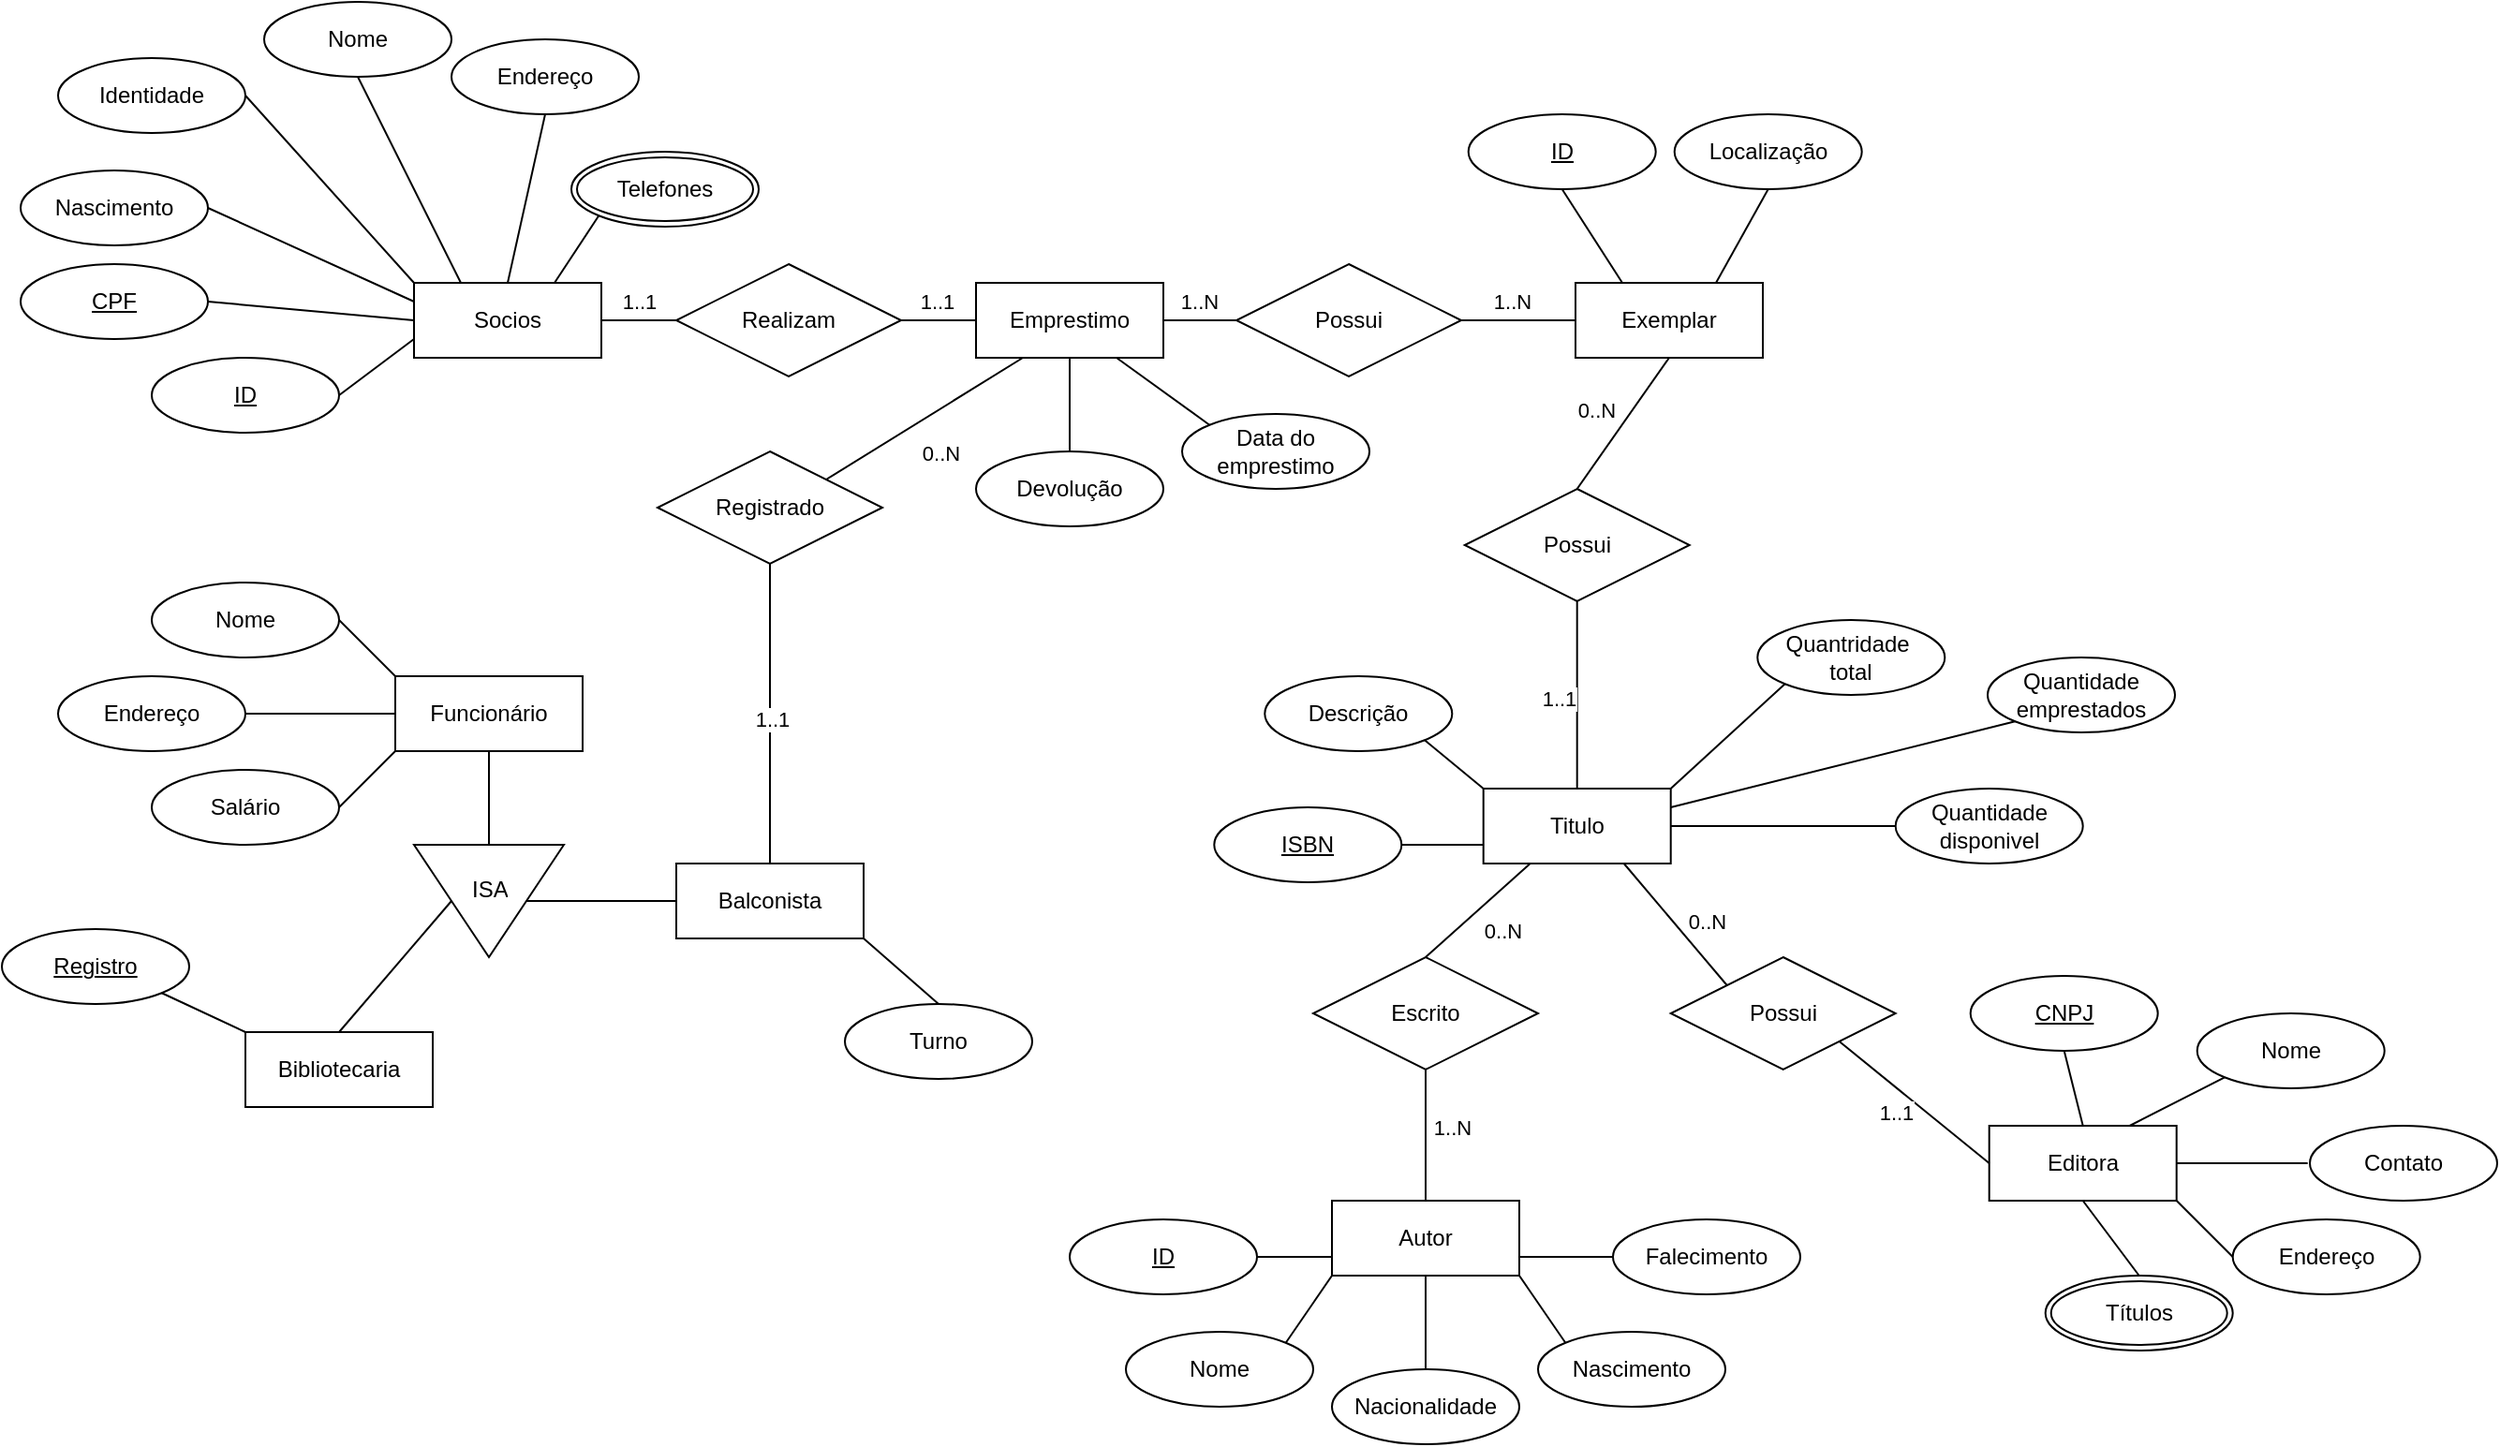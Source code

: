 <mxfile version="28.1.1">
  <diagram name="Page-1" id="fheeHbSsoB6rVIH3uIFR">
    <mxGraphModel dx="1530" dy="725" grid="1" gridSize="10" guides="1" tooltips="1" connect="1" arrows="1" fold="1" page="1" pageScale="1" pageWidth="827" pageHeight="1169" math="0" shadow="0">
      <root>
        <mxCell id="0" />
        <mxCell id="1" parent="0" />
        <mxCell id="qHUCnsP_PapXw8HSUuVQ-1" value="Socios" style="whiteSpace=wrap;html=1;align=center;" parent="1" vertex="1">
          <mxGeometry x="450" y="260" width="100" height="40" as="geometry" />
        </mxCell>
        <mxCell id="qHUCnsP_PapXw8HSUuVQ-2" value="Identidade" style="ellipse;whiteSpace=wrap;html=1;align=center;" parent="1" vertex="1">
          <mxGeometry x="260" y="140" width="100" height="40" as="geometry" />
        </mxCell>
        <mxCell id="qHUCnsP_PapXw8HSUuVQ-3" value="Nome" style="ellipse;whiteSpace=wrap;html=1;align=center;" parent="1" vertex="1">
          <mxGeometry x="370" y="110" width="100" height="40" as="geometry" />
        </mxCell>
        <mxCell id="qHUCnsP_PapXw8HSUuVQ-4" value="Endereço" style="ellipse;whiteSpace=wrap;html=1;align=center;" parent="1" vertex="1">
          <mxGeometry x="470" y="130" width="100" height="40" as="geometry" />
        </mxCell>
        <mxCell id="qHUCnsP_PapXw8HSUuVQ-6" value="Nascimento" style="ellipse;whiteSpace=wrap;html=1;align=center;" parent="1" vertex="1">
          <mxGeometry x="240" y="200" width="100" height="40" as="geometry" />
        </mxCell>
        <mxCell id="qHUCnsP_PapXw8HSUuVQ-7" value="&lt;u&gt;CPF&lt;/u&gt;" style="ellipse;whiteSpace=wrap;html=1;align=center;" parent="1" vertex="1">
          <mxGeometry x="240" y="250" width="100" height="40" as="geometry" />
        </mxCell>
        <mxCell id="qHUCnsP_PapXw8HSUuVQ-8" value="&lt;u&gt;ID&lt;/u&gt;" style="ellipse;whiteSpace=wrap;html=1;align=center;" parent="1" vertex="1">
          <mxGeometry x="310" y="300" width="100" height="40" as="geometry" />
        </mxCell>
        <mxCell id="qHUCnsP_PapXw8HSUuVQ-9" value="Telefones" style="ellipse;shape=doubleEllipse;margin=3;whiteSpace=wrap;html=1;align=center;" parent="1" vertex="1">
          <mxGeometry x="534" y="190" width="100" height="40" as="geometry" />
        </mxCell>
        <mxCell id="qHUCnsP_PapXw8HSUuVQ-10" value="" style="endArrow=none;html=1;rounded=0;exitX=1;exitY=0.5;exitDx=0;exitDy=0;entryX=0;entryY=0.75;entryDx=0;entryDy=0;" parent="1" source="qHUCnsP_PapXw8HSUuVQ-8" target="qHUCnsP_PapXw8HSUuVQ-1" edge="1">
          <mxGeometry relative="1" as="geometry">
            <mxPoint x="360" y="410" as="sourcePoint" />
            <mxPoint x="520" y="410" as="targetPoint" />
          </mxGeometry>
        </mxCell>
        <mxCell id="qHUCnsP_PapXw8HSUuVQ-11" value="" style="endArrow=none;html=1;rounded=0;exitX=1;exitY=0.5;exitDx=0;exitDy=0;entryX=0;entryY=0.5;entryDx=0;entryDy=0;" parent="1" source="qHUCnsP_PapXw8HSUuVQ-7" target="qHUCnsP_PapXw8HSUuVQ-1" edge="1">
          <mxGeometry relative="1" as="geometry">
            <mxPoint x="500" y="360" as="sourcePoint" />
            <mxPoint x="660" y="360" as="targetPoint" />
          </mxGeometry>
        </mxCell>
        <mxCell id="qHUCnsP_PapXw8HSUuVQ-12" value="" style="endArrow=none;html=1;rounded=0;exitX=1;exitY=0.5;exitDx=0;exitDy=0;entryX=0;entryY=0.25;entryDx=0;entryDy=0;" parent="1" source="qHUCnsP_PapXw8HSUuVQ-6" target="qHUCnsP_PapXw8HSUuVQ-1" edge="1">
          <mxGeometry relative="1" as="geometry">
            <mxPoint x="410" y="410" as="sourcePoint" />
            <mxPoint x="570" y="410" as="targetPoint" />
          </mxGeometry>
        </mxCell>
        <mxCell id="qHUCnsP_PapXw8HSUuVQ-14" value="" style="endArrow=none;html=1;rounded=0;exitX=1;exitY=0.5;exitDx=0;exitDy=0;entryX=0;entryY=0;entryDx=0;entryDy=0;" parent="1" source="qHUCnsP_PapXw8HSUuVQ-2" target="qHUCnsP_PapXw8HSUuVQ-1" edge="1">
          <mxGeometry relative="1" as="geometry">
            <mxPoint x="550" y="420" as="sourcePoint" />
            <mxPoint x="710" y="420" as="targetPoint" />
          </mxGeometry>
        </mxCell>
        <mxCell id="qHUCnsP_PapXw8HSUuVQ-15" value="" style="endArrow=none;html=1;rounded=0;exitX=0.5;exitY=1;exitDx=0;exitDy=0;entryX=0.25;entryY=0;entryDx=0;entryDy=0;" parent="1" source="qHUCnsP_PapXw8HSUuVQ-3" target="qHUCnsP_PapXw8HSUuVQ-1" edge="1">
          <mxGeometry relative="1" as="geometry">
            <mxPoint x="440" y="410" as="sourcePoint" />
            <mxPoint x="600" y="410" as="targetPoint" />
          </mxGeometry>
        </mxCell>
        <mxCell id="qHUCnsP_PapXw8HSUuVQ-16" value="" style="endArrow=none;html=1;rounded=0;exitX=0.5;exitY=1;exitDx=0;exitDy=0;entryX=0.5;entryY=0;entryDx=0;entryDy=0;" parent="1" source="qHUCnsP_PapXw8HSUuVQ-4" target="qHUCnsP_PapXw8HSUuVQ-1" edge="1">
          <mxGeometry relative="1" as="geometry">
            <mxPoint x="480" y="400" as="sourcePoint" />
            <mxPoint x="640" y="400" as="targetPoint" />
          </mxGeometry>
        </mxCell>
        <mxCell id="qHUCnsP_PapXw8HSUuVQ-17" value="" style="endArrow=none;html=1;rounded=0;exitX=0.75;exitY=0;exitDx=0;exitDy=0;entryX=0;entryY=1;entryDx=0;entryDy=0;" parent="1" source="qHUCnsP_PapXw8HSUuVQ-1" target="qHUCnsP_PapXw8HSUuVQ-9" edge="1">
          <mxGeometry relative="1" as="geometry">
            <mxPoint x="500" y="390" as="sourcePoint" />
            <mxPoint x="660" y="390" as="targetPoint" />
          </mxGeometry>
        </mxCell>
        <mxCell id="qHUCnsP_PapXw8HSUuVQ-18" value="Titulo" style="whiteSpace=wrap;html=1;align=center;" parent="1" vertex="1">
          <mxGeometry x="1020.85" y="530" width="100" height="40" as="geometry" />
        </mxCell>
        <mxCell id="qHUCnsP_PapXw8HSUuVQ-19" value="Descrição" style="ellipse;whiteSpace=wrap;html=1;align=center;" parent="1" vertex="1">
          <mxGeometry x="904.15" y="470" width="100" height="40" as="geometry" />
        </mxCell>
        <mxCell id="qHUCnsP_PapXw8HSUuVQ-20" value="Quantridade&amp;nbsp;&lt;div&gt;total&lt;/div&gt;" style="ellipse;whiteSpace=wrap;html=1;align=center;" parent="1" vertex="1">
          <mxGeometry x="1167.15" y="440" width="100" height="40" as="geometry" />
        </mxCell>
        <mxCell id="qHUCnsP_PapXw8HSUuVQ-21" value="Quantidade&lt;div&gt;emprestados&lt;/div&gt;" style="ellipse;whiteSpace=wrap;html=1;align=center;" parent="1" vertex="1">
          <mxGeometry x="1290" y="460" width="100" height="40" as="geometry" />
        </mxCell>
        <mxCell id="qHUCnsP_PapXw8HSUuVQ-22" value="Quantidade&lt;div&gt;disponivel&lt;/div&gt;" style="ellipse;whiteSpace=wrap;html=1;align=center;" parent="1" vertex="1">
          <mxGeometry x="1240.85" y="530" width="100" height="40" as="geometry" />
        </mxCell>
        <mxCell id="qHUCnsP_PapXw8HSUuVQ-25" value="&lt;u&gt;ISBN&lt;/u&gt;" style="ellipse;whiteSpace=wrap;html=1;align=center;" parent="1" vertex="1">
          <mxGeometry x="877.15" y="540" width="100" height="40" as="geometry" />
        </mxCell>
        <mxCell id="qHUCnsP_PapXw8HSUuVQ-26" value="" style="endArrow=none;html=1;rounded=0;entryX=1;entryY=0.5;entryDx=0;entryDy=0;exitX=0;exitY=0.75;exitDx=0;exitDy=0;" parent="1" source="qHUCnsP_PapXw8HSUuVQ-18" target="qHUCnsP_PapXw8HSUuVQ-25" edge="1">
          <mxGeometry relative="1" as="geometry">
            <mxPoint x="1071" y="570" as="sourcePoint" />
            <mxPoint x="1270.85" y="680" as="targetPoint" />
          </mxGeometry>
        </mxCell>
        <mxCell id="qHUCnsP_PapXw8HSUuVQ-27" value="" style="endArrow=none;html=1;rounded=0;exitX=0.25;exitY=1;exitDx=0;exitDy=0;entryX=0.5;entryY=0;entryDx=0;entryDy=0;" parent="1" source="qHUCnsP_PapXw8HSUuVQ-18" target="qHUCnsP_PapXw8HSUuVQ-57" edge="1">
          <mxGeometry relative="1" as="geometry">
            <mxPoint x="1220.85" y="740" as="sourcePoint" />
            <mxPoint x="1200.85" y="620" as="targetPoint" />
          </mxGeometry>
        </mxCell>
        <mxCell id="qHUCnsP_PapXw8HSUuVQ-129" value="0..N" style="edgeLabel;html=1;align=center;verticalAlign=middle;resizable=0;points=[];" parent="qHUCnsP_PapXw8HSUuVQ-27" vertex="1" connectable="0">
          <mxGeometry x="-0.074" y="-1" relative="1" as="geometry">
            <mxPoint x="11" y="13" as="offset" />
          </mxGeometry>
        </mxCell>
        <mxCell id="qHUCnsP_PapXw8HSUuVQ-29" value="" style="endArrow=none;html=1;rounded=0;exitX=1;exitY=0.5;exitDx=0;exitDy=0;entryX=0;entryY=0.5;entryDx=0;entryDy=0;" parent="1" source="qHUCnsP_PapXw8HSUuVQ-18" target="qHUCnsP_PapXw8HSUuVQ-22" edge="1">
          <mxGeometry relative="1" as="geometry">
            <mxPoint x="1060.85" y="750" as="sourcePoint" />
            <mxPoint x="1220.85" y="750" as="targetPoint" />
          </mxGeometry>
        </mxCell>
        <mxCell id="qHUCnsP_PapXw8HSUuVQ-30" value="" style="endArrow=none;html=1;rounded=0;exitX=1;exitY=0.25;exitDx=0;exitDy=0;entryX=0;entryY=1;entryDx=0;entryDy=0;" parent="1" source="qHUCnsP_PapXw8HSUuVQ-18" target="qHUCnsP_PapXw8HSUuVQ-21" edge="1">
          <mxGeometry relative="1" as="geometry">
            <mxPoint x="1370.85" y="750" as="sourcePoint" />
            <mxPoint x="1530.85" y="750" as="targetPoint" />
          </mxGeometry>
        </mxCell>
        <mxCell id="qHUCnsP_PapXw8HSUuVQ-31" value="" style="endArrow=none;html=1;rounded=0;exitX=1;exitY=0;exitDx=0;exitDy=0;entryX=0;entryY=1;entryDx=0;entryDy=0;" parent="1" source="qHUCnsP_PapXw8HSUuVQ-18" target="qHUCnsP_PapXw8HSUuVQ-20" edge="1">
          <mxGeometry relative="1" as="geometry">
            <mxPoint x="1080.85" y="770" as="sourcePoint" />
            <mxPoint x="1240.85" y="770" as="targetPoint" />
          </mxGeometry>
        </mxCell>
        <mxCell id="qHUCnsP_PapXw8HSUuVQ-32" value="" style="endArrow=none;html=1;rounded=0;exitX=0;exitY=0;exitDx=0;exitDy=0;entryX=1;entryY=1;entryDx=0;entryDy=0;" parent="1" source="qHUCnsP_PapXw8HSUuVQ-18" target="qHUCnsP_PapXw8HSUuVQ-19" edge="1">
          <mxGeometry relative="1" as="geometry">
            <mxPoint x="970.85" y="670" as="sourcePoint" />
            <mxPoint x="1130.85" y="670" as="targetPoint" />
            <Array as="points" />
          </mxGeometry>
        </mxCell>
        <mxCell id="qHUCnsP_PapXw8HSUuVQ-33" value="Exemplar" style="whiteSpace=wrap;html=1;align=center;" parent="1" vertex="1">
          <mxGeometry x="1070.0" y="260" width="100" height="40" as="geometry" />
        </mxCell>
        <mxCell id="qHUCnsP_PapXw8HSUuVQ-34" value="Possui" style="shape=rhombus;perimeter=rhombusPerimeter;whiteSpace=wrap;html=1;align=center;" parent="1" vertex="1">
          <mxGeometry x="1010.85" y="370" width="120" height="60" as="geometry" />
        </mxCell>
        <mxCell id="qHUCnsP_PapXw8HSUuVQ-37" value="Localização" style="ellipse;whiteSpace=wrap;html=1;align=center;" parent="1" vertex="1">
          <mxGeometry x="1122.85" y="170" width="100" height="40" as="geometry" />
        </mxCell>
        <mxCell id="qHUCnsP_PapXw8HSUuVQ-38" value="&lt;u&gt;ID&lt;/u&gt;" style="ellipse;whiteSpace=wrap;html=1;align=center;" parent="1" vertex="1">
          <mxGeometry x="1012.85" y="170" width="100" height="40" as="geometry" />
        </mxCell>
        <mxCell id="qHUCnsP_PapXw8HSUuVQ-39" value="" style="endArrow=none;html=1;rounded=0;exitX=0.5;exitY=1;exitDx=0;exitDy=0;entryX=0.25;entryY=0;entryDx=0;entryDy=0;" parent="1" source="qHUCnsP_PapXw8HSUuVQ-38" target="qHUCnsP_PapXw8HSUuVQ-33" edge="1">
          <mxGeometry relative="1" as="geometry">
            <mxPoint x="1075.7" y="340" as="sourcePoint" />
            <mxPoint x="1255.7" y="440" as="targetPoint" />
          </mxGeometry>
        </mxCell>
        <mxCell id="qHUCnsP_PapXw8HSUuVQ-40" value="" style="endArrow=none;html=1;rounded=0;exitX=0.75;exitY=0;exitDx=0;exitDy=0;entryX=0.5;entryY=1;entryDx=0;entryDy=0;" parent="1" source="qHUCnsP_PapXw8HSUuVQ-33" target="qHUCnsP_PapXw8HSUuVQ-37" edge="1">
          <mxGeometry relative="1" as="geometry">
            <mxPoint x="1155.7" y="420" as="sourcePoint" />
            <mxPoint x="1315.7" y="420" as="targetPoint" />
          </mxGeometry>
        </mxCell>
        <mxCell id="qHUCnsP_PapXw8HSUuVQ-41" value="Possui" style="shape=rhombus;perimeter=rhombusPerimeter;whiteSpace=wrap;html=1;align=center;" parent="1" vertex="1">
          <mxGeometry x="1120.85" y="620" width="120" height="60" as="geometry" />
        </mxCell>
        <mxCell id="qHUCnsP_PapXw8HSUuVQ-44" value="" style="endArrow=none;html=1;rounded=0;exitX=0.75;exitY=1;exitDx=0;exitDy=0;entryX=0;entryY=0;entryDx=0;entryDy=0;" parent="1" source="qHUCnsP_PapXw8HSUuVQ-18" target="qHUCnsP_PapXw8HSUuVQ-41" edge="1">
          <mxGeometry relative="1" as="geometry">
            <mxPoint x="1180.85" y="570" as="sourcePoint" />
            <mxPoint x="1340.85" y="570" as="targetPoint" />
          </mxGeometry>
        </mxCell>
        <mxCell id="qHUCnsP_PapXw8HSUuVQ-132" value="0..N" style="edgeLabel;html=1;align=center;verticalAlign=middle;resizable=0;points=[];" parent="qHUCnsP_PapXw8HSUuVQ-44" vertex="1" connectable="0">
          <mxGeometry x="-0.044" y="1" relative="1" as="geometry">
            <mxPoint x="17" as="offset" />
          </mxGeometry>
        </mxCell>
        <mxCell id="qHUCnsP_PapXw8HSUuVQ-45" value="Editora" style="whiteSpace=wrap;html=1;align=center;" parent="1" vertex="1">
          <mxGeometry x="1290.85" y="710" width="100" height="40" as="geometry" />
        </mxCell>
        <mxCell id="qHUCnsP_PapXw8HSUuVQ-46" value="" style="endArrow=none;html=1;rounded=0;exitX=1;exitY=1;exitDx=0;exitDy=0;entryX=0;entryY=0.5;entryDx=0;entryDy=0;" parent="1" source="qHUCnsP_PapXw8HSUuVQ-41" target="qHUCnsP_PapXw8HSUuVQ-45" edge="1">
          <mxGeometry relative="1" as="geometry">
            <mxPoint x="1440.85" y="630" as="sourcePoint" />
            <mxPoint x="1600.85" y="630" as="targetPoint" />
          </mxGeometry>
        </mxCell>
        <mxCell id="qHUCnsP_PapXw8HSUuVQ-131" value="1..1" style="edgeLabel;html=1;align=center;verticalAlign=middle;resizable=0;points=[];" parent="qHUCnsP_PapXw8HSUuVQ-46" vertex="1" connectable="0">
          <mxGeometry x="0.177" relative="1" as="geometry">
            <mxPoint x="-17" as="offset" />
          </mxGeometry>
        </mxCell>
        <mxCell id="qHUCnsP_PapXw8HSUuVQ-47" value="&lt;u style=&quot;&quot;&gt;CNPJ&lt;/u&gt;" style="ellipse;whiteSpace=wrap;html=1;align=center;" parent="1" vertex="1">
          <mxGeometry x="1280.85" y="630" width="100" height="40" as="geometry" />
        </mxCell>
        <mxCell id="qHUCnsP_PapXw8HSUuVQ-48" value="Nome" style="ellipse;whiteSpace=wrap;html=1;align=center;" parent="1" vertex="1">
          <mxGeometry x="1401.85" y="650" width="100" height="40" as="geometry" />
        </mxCell>
        <mxCell id="qHUCnsP_PapXw8HSUuVQ-49" value="Contato" style="ellipse;whiteSpace=wrap;html=1;align=center;" parent="1" vertex="1">
          <mxGeometry x="1462" y="710" width="100" height="40" as="geometry" />
        </mxCell>
        <mxCell id="qHUCnsP_PapXw8HSUuVQ-50" value="Endereço" style="ellipse;whiteSpace=wrap;html=1;align=center;" parent="1" vertex="1">
          <mxGeometry x="1420.85" y="760" width="100" height="40" as="geometry" />
        </mxCell>
        <mxCell id="qHUCnsP_PapXw8HSUuVQ-51" value="Títulos" style="ellipse;shape=doubleEllipse;margin=3;whiteSpace=wrap;html=1;align=center;" parent="1" vertex="1">
          <mxGeometry x="1320.85" y="790" width="100" height="40" as="geometry" />
        </mxCell>
        <mxCell id="qHUCnsP_PapXw8HSUuVQ-52" value="" style="endArrow=none;html=1;rounded=0;exitX=0.5;exitY=1;exitDx=0;exitDy=0;entryX=0.5;entryY=0;entryDx=0;entryDy=0;" parent="1" source="qHUCnsP_PapXw8HSUuVQ-47" target="qHUCnsP_PapXw8HSUuVQ-45" edge="1">
          <mxGeometry relative="1" as="geometry">
            <mxPoint x="1170.85" y="820" as="sourcePoint" />
            <mxPoint x="1330.85" y="820" as="targetPoint" />
          </mxGeometry>
        </mxCell>
        <mxCell id="qHUCnsP_PapXw8HSUuVQ-53" value="" style="endArrow=none;html=1;rounded=0;exitX=0.75;exitY=0;exitDx=0;exitDy=0;entryX=0;entryY=1;entryDx=0;entryDy=0;" parent="1" source="qHUCnsP_PapXw8HSUuVQ-45" target="qHUCnsP_PapXw8HSUuVQ-48" edge="1">
          <mxGeometry relative="1" as="geometry">
            <mxPoint x="1170.85" y="780" as="sourcePoint" />
            <mxPoint x="1330.85" y="780" as="targetPoint" />
          </mxGeometry>
        </mxCell>
        <mxCell id="qHUCnsP_PapXw8HSUuVQ-54" value="" style="endArrow=none;html=1;rounded=0;exitX=1;exitY=0.5;exitDx=0;exitDy=0;entryX=0;entryY=0.5;entryDx=0;entryDy=0;" parent="1" source="qHUCnsP_PapXw8HSUuVQ-45" edge="1">
          <mxGeometry relative="1" as="geometry">
            <mxPoint x="1190.85" y="780" as="sourcePoint" />
            <mxPoint x="1460.85" y="730" as="targetPoint" />
          </mxGeometry>
        </mxCell>
        <mxCell id="qHUCnsP_PapXw8HSUuVQ-55" value="" style="endArrow=none;html=1;rounded=0;exitX=1;exitY=1;exitDx=0;exitDy=0;entryX=0;entryY=0.5;entryDx=0;entryDy=0;" parent="1" source="qHUCnsP_PapXw8HSUuVQ-45" target="qHUCnsP_PapXw8HSUuVQ-50" edge="1">
          <mxGeometry relative="1" as="geometry">
            <mxPoint x="1140.85" y="810" as="sourcePoint" />
            <mxPoint x="1300.85" y="810" as="targetPoint" />
          </mxGeometry>
        </mxCell>
        <mxCell id="qHUCnsP_PapXw8HSUuVQ-56" value="" style="endArrow=none;html=1;rounded=0;entryX=0.5;entryY=0;entryDx=0;entryDy=0;exitX=0.5;exitY=1;exitDx=0;exitDy=0;" parent="1" source="qHUCnsP_PapXw8HSUuVQ-45" target="qHUCnsP_PapXw8HSUuVQ-51" edge="1">
          <mxGeometry relative="1" as="geometry">
            <mxPoint x="1380.85" y="760" as="sourcePoint" />
            <mxPoint x="1290.85" y="830" as="targetPoint" />
          </mxGeometry>
        </mxCell>
        <mxCell id="qHUCnsP_PapXw8HSUuVQ-57" value="Escrito" style="shape=rhombus;perimeter=rhombusPerimeter;whiteSpace=wrap;html=1;align=center;" parent="1" vertex="1">
          <mxGeometry x="930" y="620" width="120" height="60" as="geometry" />
        </mxCell>
        <mxCell id="qHUCnsP_PapXw8HSUuVQ-58" value="Autor" style="whiteSpace=wrap;html=1;align=center;" parent="1" vertex="1">
          <mxGeometry x="940.0" y="750" width="100" height="40" as="geometry" />
        </mxCell>
        <mxCell id="qHUCnsP_PapXw8HSUuVQ-59" value="" style="endArrow=none;html=1;rounded=0;exitX=0.5;exitY=1;exitDx=0;exitDy=0;entryX=0.5;entryY=0;entryDx=0;entryDy=0;" parent="1" source="qHUCnsP_PapXw8HSUuVQ-57" target="qHUCnsP_PapXw8HSUuVQ-58" edge="1">
          <mxGeometry relative="1" as="geometry">
            <mxPoint x="1190.85" y="740" as="sourcePoint" />
            <mxPoint x="1350.85" y="740" as="targetPoint" />
          </mxGeometry>
        </mxCell>
        <mxCell id="qHUCnsP_PapXw8HSUuVQ-130" value="1..N" style="edgeLabel;html=1;align=center;verticalAlign=middle;resizable=0;points=[];" parent="qHUCnsP_PapXw8HSUuVQ-59" vertex="1" connectable="0">
          <mxGeometry x="-0.07" relative="1" as="geometry">
            <mxPoint x="14" y="-2" as="offset" />
          </mxGeometry>
        </mxCell>
        <mxCell id="qHUCnsP_PapXw8HSUuVQ-61" value="&lt;u&gt;ID&lt;/u&gt;" style="ellipse;whiteSpace=wrap;html=1;align=center;" parent="1" vertex="1">
          <mxGeometry x="800.0" y="760" width="100" height="40" as="geometry" />
        </mxCell>
        <mxCell id="qHUCnsP_PapXw8HSUuVQ-62" value="Nome" style="ellipse;whiteSpace=wrap;html=1;align=center;" parent="1" vertex="1">
          <mxGeometry x="830.0" y="820" width="100" height="40" as="geometry" />
        </mxCell>
        <mxCell id="qHUCnsP_PapXw8HSUuVQ-63" value="Nacionalidade" style="ellipse;whiteSpace=wrap;html=1;align=center;" parent="1" vertex="1">
          <mxGeometry x="940.0" y="840" width="100" height="40" as="geometry" />
        </mxCell>
        <mxCell id="qHUCnsP_PapXw8HSUuVQ-64" value="Nascimento" style="ellipse;whiteSpace=wrap;html=1;align=center;" parent="1" vertex="1">
          <mxGeometry x="1050.0" y="820" width="100" height="40" as="geometry" />
        </mxCell>
        <mxCell id="qHUCnsP_PapXw8HSUuVQ-65" value="Falecimento" style="ellipse;whiteSpace=wrap;html=1;align=center;" parent="1" vertex="1">
          <mxGeometry x="1090" y="760" width="100" height="40" as="geometry" />
        </mxCell>
        <mxCell id="qHUCnsP_PapXw8HSUuVQ-66" value="" style="endArrow=none;html=1;rounded=0;exitX=1;exitY=0;exitDx=0;exitDy=0;entryX=0;entryY=1;entryDx=0;entryDy=0;" parent="1" source="qHUCnsP_PapXw8HSUuVQ-62" target="qHUCnsP_PapXw8HSUuVQ-58" edge="1">
          <mxGeometry relative="1" as="geometry">
            <mxPoint x="830.0" y="960" as="sourcePoint" />
            <mxPoint x="990.0" y="960" as="targetPoint" />
          </mxGeometry>
        </mxCell>
        <mxCell id="qHUCnsP_PapXw8HSUuVQ-67" value="" style="endArrow=none;html=1;rounded=0;exitX=1;exitY=0.5;exitDx=0;exitDy=0;entryX=0;entryY=0.75;entryDx=0;entryDy=0;" parent="1" source="qHUCnsP_PapXw8HSUuVQ-61" target="qHUCnsP_PapXw8HSUuVQ-58" edge="1">
          <mxGeometry relative="1" as="geometry">
            <mxPoint x="890.0" y="970" as="sourcePoint" />
            <mxPoint x="1050.0" y="970" as="targetPoint" />
          </mxGeometry>
        </mxCell>
        <mxCell id="qHUCnsP_PapXw8HSUuVQ-68" value="" style="endArrow=none;html=1;rounded=0;exitX=0.5;exitY=0;exitDx=0;exitDy=0;entryX=0.5;entryY=1;entryDx=0;entryDy=0;" parent="1" source="qHUCnsP_PapXw8HSUuVQ-63" target="qHUCnsP_PapXw8HSUuVQ-58" edge="1">
          <mxGeometry relative="1" as="geometry">
            <mxPoint x="860.0" y="950" as="sourcePoint" />
            <mxPoint x="1020.0" y="950" as="targetPoint" />
          </mxGeometry>
        </mxCell>
        <mxCell id="qHUCnsP_PapXw8HSUuVQ-69" value="" style="endArrow=none;html=1;rounded=0;exitX=0;exitY=0;exitDx=0;exitDy=0;entryX=1;entryY=1;entryDx=0;entryDy=0;" parent="1" source="qHUCnsP_PapXw8HSUuVQ-64" target="qHUCnsP_PapXw8HSUuVQ-58" edge="1">
          <mxGeometry relative="1" as="geometry">
            <mxPoint x="1080" y="920" as="sourcePoint" />
            <mxPoint x="1240" y="920" as="targetPoint" />
          </mxGeometry>
        </mxCell>
        <mxCell id="qHUCnsP_PapXw8HSUuVQ-70" value="" style="endArrow=none;html=1;rounded=0;exitX=0;exitY=0.5;exitDx=0;exitDy=0;entryX=1;entryY=0.75;entryDx=0;entryDy=0;" parent="1" source="qHUCnsP_PapXw8HSUuVQ-65" target="qHUCnsP_PapXw8HSUuVQ-58" edge="1">
          <mxGeometry relative="1" as="geometry">
            <mxPoint x="1140" y="920" as="sourcePoint" />
            <mxPoint x="1300" y="920" as="targetPoint" />
          </mxGeometry>
        </mxCell>
        <mxCell id="qHUCnsP_PapXw8HSUuVQ-76" value="Data do emprestimo" style="ellipse;whiteSpace=wrap;html=1;align=center;" parent="1" vertex="1">
          <mxGeometry x="860" y="330" width="100" height="40" as="geometry" />
        </mxCell>
        <mxCell id="qHUCnsP_PapXw8HSUuVQ-77" value="Devolução" style="ellipse;whiteSpace=wrap;html=1;align=center;" parent="1" vertex="1">
          <mxGeometry x="750" y="350" width="100" height="40" as="geometry" />
        </mxCell>
        <mxCell id="qHUCnsP_PapXw8HSUuVQ-80" value="" style="endArrow=none;html=1;rounded=0;exitX=0.5;exitY=0;exitDx=0;exitDy=0;entryX=0.5;entryY=1;entryDx=0;entryDy=0;" parent="1" source="qHUCnsP_PapXw8HSUuVQ-77" target="qHUCnsP_PapXw8HSUuVQ-106" edge="1">
          <mxGeometry relative="1" as="geometry">
            <mxPoint x="590" y="440" as="sourcePoint" />
            <mxPoint x="800" y="310" as="targetPoint" />
          </mxGeometry>
        </mxCell>
        <mxCell id="qHUCnsP_PapXw8HSUuVQ-81" value="" style="endArrow=none;html=1;rounded=0;exitX=1;exitY=0;exitDx=0;exitDy=0;entryX=0.25;entryY=1;entryDx=0;entryDy=0;" parent="1" source="qHUCnsP_PapXw8HSUuVQ-83" target="qHUCnsP_PapXw8HSUuVQ-106" edge="1">
          <mxGeometry relative="1" as="geometry">
            <mxPoint x="619.224" y="325.805" as="sourcePoint" />
            <mxPoint x="770" y="295" as="targetPoint" />
          </mxGeometry>
        </mxCell>
        <mxCell id="qHUCnsP_PapXw8HSUuVQ-133" value="0..N" style="edgeLabel;html=1;align=center;verticalAlign=middle;resizable=0;points=[];" parent="qHUCnsP_PapXw8HSUuVQ-81" vertex="1" connectable="0">
          <mxGeometry x="-0.237" y="2" relative="1" as="geometry">
            <mxPoint x="22" y="12" as="offset" />
          </mxGeometry>
        </mxCell>
        <mxCell id="qHUCnsP_PapXw8HSUuVQ-82" value="" style="endArrow=none;html=1;rounded=0;entryX=0;entryY=0;entryDx=0;entryDy=0;exitX=0.75;exitY=1;exitDx=0;exitDy=0;" parent="1" source="qHUCnsP_PapXw8HSUuVQ-106" target="qHUCnsP_PapXw8HSUuVQ-76" edge="1">
          <mxGeometry relative="1" as="geometry">
            <mxPoint x="830" y="310" as="sourcePoint" />
            <mxPoint x="820" y="450" as="targetPoint" />
          </mxGeometry>
        </mxCell>
        <mxCell id="qHUCnsP_PapXw8HSUuVQ-83" value="Registrado" style="shape=rhombus;perimeter=rhombusPerimeter;whiteSpace=wrap;html=1;align=center;" parent="1" vertex="1">
          <mxGeometry x="580" y="350" width="120" height="60" as="geometry" />
        </mxCell>
        <mxCell id="qHUCnsP_PapXw8HSUuVQ-84" value="Funcionário" style="whiteSpace=wrap;html=1;align=center;" parent="1" vertex="1">
          <mxGeometry x="440" y="470" width="100" height="40" as="geometry" />
        </mxCell>
        <mxCell id="qHUCnsP_PapXw8HSUuVQ-85" value="" style="endArrow=none;html=1;rounded=0;exitX=0.5;exitY=0;exitDx=0;exitDy=0;entryX=0.5;entryY=1;entryDx=0;entryDy=0;" parent="1" source="qHUCnsP_PapXw8HSUuVQ-96" target="qHUCnsP_PapXw8HSUuVQ-83" edge="1">
          <mxGeometry relative="1" as="geometry">
            <mxPoint x="470" y="530" as="sourcePoint" />
            <mxPoint x="630" y="530" as="targetPoint" />
          </mxGeometry>
        </mxCell>
        <mxCell id="qHUCnsP_PapXw8HSUuVQ-134" value="1..1" style="edgeLabel;html=1;align=center;verticalAlign=middle;resizable=0;points=[];" parent="qHUCnsP_PapXw8HSUuVQ-85" vertex="1" connectable="0">
          <mxGeometry x="-0.03" y="-1" relative="1" as="geometry">
            <mxPoint as="offset" />
          </mxGeometry>
        </mxCell>
        <mxCell id="qHUCnsP_PapXw8HSUuVQ-86" value="Nome" style="ellipse;whiteSpace=wrap;html=1;align=center;" parent="1" vertex="1">
          <mxGeometry x="310" y="420" width="100" height="40" as="geometry" />
        </mxCell>
        <mxCell id="qHUCnsP_PapXw8HSUuVQ-87" value="Endereço" style="ellipse;whiteSpace=wrap;html=1;align=center;" parent="1" vertex="1">
          <mxGeometry x="260" y="470" width="100" height="40" as="geometry" />
        </mxCell>
        <mxCell id="qHUCnsP_PapXw8HSUuVQ-88" value="Salário" style="ellipse;whiteSpace=wrap;html=1;align=center;" parent="1" vertex="1">
          <mxGeometry x="310" y="520" width="100" height="40" as="geometry" />
        </mxCell>
        <mxCell id="qHUCnsP_PapXw8HSUuVQ-89" value="" style="endArrow=none;html=1;rounded=0;exitX=1;exitY=0.5;exitDx=0;exitDy=0;entryX=0;entryY=1;entryDx=0;entryDy=0;" parent="1" source="qHUCnsP_PapXw8HSUuVQ-88" target="qHUCnsP_PapXw8HSUuVQ-84" edge="1">
          <mxGeometry relative="1" as="geometry">
            <mxPoint x="410" y="630" as="sourcePoint" />
            <mxPoint x="570" y="630" as="targetPoint" />
          </mxGeometry>
        </mxCell>
        <mxCell id="qHUCnsP_PapXw8HSUuVQ-90" value="" style="endArrow=none;html=1;rounded=0;exitX=1;exitY=0.5;exitDx=0;exitDy=0;entryX=0;entryY=0.5;entryDx=0;entryDy=0;" parent="1" source="qHUCnsP_PapXw8HSUuVQ-87" target="qHUCnsP_PapXw8HSUuVQ-84" edge="1">
          <mxGeometry relative="1" as="geometry">
            <mxPoint x="410" y="660" as="sourcePoint" />
            <mxPoint x="570" y="660" as="targetPoint" />
          </mxGeometry>
        </mxCell>
        <mxCell id="qHUCnsP_PapXw8HSUuVQ-91" value="" style="endArrow=none;html=1;rounded=0;exitX=1;exitY=0.5;exitDx=0;exitDy=0;entryX=0;entryY=0;entryDx=0;entryDy=0;" parent="1" source="qHUCnsP_PapXw8HSUuVQ-86" target="qHUCnsP_PapXw8HSUuVQ-84" edge="1">
          <mxGeometry relative="1" as="geometry">
            <mxPoint x="450" y="590" as="sourcePoint" />
            <mxPoint x="610" y="590" as="targetPoint" />
          </mxGeometry>
        </mxCell>
        <mxCell id="qHUCnsP_PapXw8HSUuVQ-92" value="" style="triangle;whiteSpace=wrap;html=1;rotation=90;" parent="1" vertex="1">
          <mxGeometry x="460" y="550" width="60" height="80" as="geometry" />
        </mxCell>
        <mxCell id="qHUCnsP_PapXw8HSUuVQ-93" value="ISA" style="text;strokeColor=none;fillColor=none;spacingLeft=4;spacingRight=4;overflow=hidden;rotatable=0;points=[[0,0.5],[1,0.5]];portConstraint=eastwest;fontSize=12;whiteSpace=wrap;html=1;" parent="1" vertex="1">
          <mxGeometry x="475" y="570" width="30" height="30" as="geometry" />
        </mxCell>
        <mxCell id="qHUCnsP_PapXw8HSUuVQ-94" value="" style="endArrow=none;html=1;rounded=0;exitX=0;exitY=0.5;exitDx=0;exitDy=0;entryX=0.5;entryY=1;entryDx=0;entryDy=0;" parent="1" source="qHUCnsP_PapXw8HSUuVQ-92" target="qHUCnsP_PapXw8HSUuVQ-84" edge="1">
          <mxGeometry relative="1" as="geometry">
            <mxPoint x="490" y="680" as="sourcePoint" />
            <mxPoint x="650" y="680" as="targetPoint" />
          </mxGeometry>
        </mxCell>
        <mxCell id="qHUCnsP_PapXw8HSUuVQ-95" value="Bibliotecaria" style="whiteSpace=wrap;html=1;align=center;" parent="1" vertex="1">
          <mxGeometry x="360" y="660" width="100" height="40" as="geometry" />
        </mxCell>
        <mxCell id="qHUCnsP_PapXw8HSUuVQ-96" value="Balconista" style="whiteSpace=wrap;html=1;align=center;" parent="1" vertex="1">
          <mxGeometry x="590" y="570" width="100" height="40" as="geometry" />
        </mxCell>
        <mxCell id="qHUCnsP_PapXw8HSUuVQ-97" value="" style="endArrow=none;html=1;rounded=0;exitX=0.5;exitY=0;exitDx=0;exitDy=0;entryX=0.5;entryY=1;entryDx=0;entryDy=0;" parent="1" source="qHUCnsP_PapXw8HSUuVQ-95" target="qHUCnsP_PapXw8HSUuVQ-92" edge="1">
          <mxGeometry relative="1" as="geometry">
            <mxPoint x="190" y="640" as="sourcePoint" />
            <mxPoint x="350" y="640" as="targetPoint" />
          </mxGeometry>
        </mxCell>
        <mxCell id="qHUCnsP_PapXw8HSUuVQ-98" value="" style="endArrow=none;html=1;rounded=0;exitX=0.5;exitY=0;exitDx=0;exitDy=0;entryX=0;entryY=0.5;entryDx=0;entryDy=0;" parent="1" source="qHUCnsP_PapXw8HSUuVQ-92" target="qHUCnsP_PapXw8HSUuVQ-96" edge="1">
          <mxGeometry relative="1" as="geometry">
            <mxPoint x="590" y="580" as="sourcePoint" />
            <mxPoint x="730.0" y="610" as="targetPoint" />
          </mxGeometry>
        </mxCell>
        <mxCell id="qHUCnsP_PapXw8HSUuVQ-99" value="&lt;u&gt;Registro&lt;/u&gt;" style="ellipse;whiteSpace=wrap;html=1;align=center;" parent="1" vertex="1">
          <mxGeometry x="230" y="605" width="100" height="40" as="geometry" />
        </mxCell>
        <mxCell id="qHUCnsP_PapXw8HSUuVQ-100" value="" style="endArrow=none;html=1;rounded=0;exitX=1;exitY=1;exitDx=0;exitDy=0;entryX=0;entryY=0;entryDx=0;entryDy=0;" parent="1" source="qHUCnsP_PapXw8HSUuVQ-99" target="qHUCnsP_PapXw8HSUuVQ-95" edge="1">
          <mxGeometry relative="1" as="geometry">
            <mxPoint x="280" y="910" as="sourcePoint" />
            <mxPoint x="440" y="910" as="targetPoint" />
          </mxGeometry>
        </mxCell>
        <mxCell id="qHUCnsP_PapXw8HSUuVQ-101" value="Turno" style="ellipse;whiteSpace=wrap;html=1;align=center;" parent="1" vertex="1">
          <mxGeometry x="680" y="645" width="100" height="40" as="geometry" />
        </mxCell>
        <mxCell id="qHUCnsP_PapXw8HSUuVQ-103" value="" style="endArrow=none;html=1;rounded=0;exitX=1;exitY=1;exitDx=0;exitDy=0;entryX=0.5;entryY=0;entryDx=0;entryDy=0;" parent="1" source="qHUCnsP_PapXw8HSUuVQ-96" target="qHUCnsP_PapXw8HSUuVQ-101" edge="1">
          <mxGeometry relative="1" as="geometry">
            <mxPoint x="650" y="770" as="sourcePoint" />
            <mxPoint x="810" y="770" as="targetPoint" />
          </mxGeometry>
        </mxCell>
        <mxCell id="qHUCnsP_PapXw8HSUuVQ-106" value="Emprestimo" style="whiteSpace=wrap;html=1;align=center;" parent="1" vertex="1">
          <mxGeometry x="750" y="260" width="100" height="40" as="geometry" />
        </mxCell>
        <mxCell id="qHUCnsP_PapXw8HSUuVQ-108" value="Realizam" style="shape=rhombus;perimeter=rhombusPerimeter;whiteSpace=wrap;html=1;align=center;" parent="1" vertex="1">
          <mxGeometry x="590" y="250" width="120" height="60" as="geometry" />
        </mxCell>
        <mxCell id="qHUCnsP_PapXw8HSUuVQ-110" value="1..1" style="endArrow=none;html=1;rounded=0;exitX=1;exitY=0.5;exitDx=0;exitDy=0;entryX=0;entryY=0.5;entryDx=0;entryDy=0;" parent="1" source="qHUCnsP_PapXw8HSUuVQ-1" target="qHUCnsP_PapXw8HSUuVQ-108" edge="1">
          <mxGeometry y="10" relative="1" as="geometry">
            <mxPoint x="570" y="320" as="sourcePoint" />
            <mxPoint x="730" y="320" as="targetPoint" />
            <Array as="points" />
            <mxPoint as="offset" />
          </mxGeometry>
        </mxCell>
        <mxCell id="qHUCnsP_PapXw8HSUuVQ-112" value="" style="endArrow=none;html=1;rounded=0;exitX=1;exitY=0.5;exitDx=0;exitDy=0;entryX=0;entryY=0.5;entryDx=0;entryDy=0;" parent="1" source="qHUCnsP_PapXw8HSUuVQ-108" target="qHUCnsP_PapXw8HSUuVQ-106" edge="1">
          <mxGeometry relative="1" as="geometry">
            <mxPoint x="590" y="320" as="sourcePoint" />
            <mxPoint x="750" y="320" as="targetPoint" />
          </mxGeometry>
        </mxCell>
        <mxCell id="qHUCnsP_PapXw8HSUuVQ-113" value="1..1" style="edgeLabel;html=1;align=center;verticalAlign=middle;resizable=0;points=[];" parent="qHUCnsP_PapXw8HSUuVQ-112" vertex="1" connectable="0">
          <mxGeometry x="-0.064" relative="1" as="geometry">
            <mxPoint y="-10" as="offset" />
          </mxGeometry>
        </mxCell>
        <mxCell id="qHUCnsP_PapXw8HSUuVQ-114" value="Possui" style="shape=rhombus;perimeter=rhombusPerimeter;whiteSpace=wrap;html=1;align=center;" parent="1" vertex="1">
          <mxGeometry x="889" y="250" width="120" height="60" as="geometry" />
        </mxCell>
        <mxCell id="qHUCnsP_PapXw8HSUuVQ-115" value="" style="endArrow=none;html=1;rounded=0;exitX=1;exitY=0.5;exitDx=0;exitDy=0;entryX=0;entryY=0.5;entryDx=0;entryDy=0;" parent="1" source="qHUCnsP_PapXw8HSUuVQ-106" target="qHUCnsP_PapXw8HSUuVQ-114" edge="1">
          <mxGeometry relative="1" as="geometry">
            <mxPoint x="850" y="310" as="sourcePoint" />
            <mxPoint x="1010" y="310" as="targetPoint" />
          </mxGeometry>
        </mxCell>
        <mxCell id="qHUCnsP_PapXw8HSUuVQ-117" value="1..N" style="edgeLabel;html=1;align=center;verticalAlign=middle;resizable=0;points=[];" parent="qHUCnsP_PapXw8HSUuVQ-115" vertex="1" connectable="0">
          <mxGeometry x="-0.015" relative="1" as="geometry">
            <mxPoint y="-10" as="offset" />
          </mxGeometry>
        </mxCell>
        <mxCell id="qHUCnsP_PapXw8HSUuVQ-123" value="" style="endArrow=none;html=1;rounded=0;exitX=1;exitY=0.5;exitDx=0;exitDy=0;entryX=0;entryY=0.5;entryDx=0;entryDy=0;" parent="1" source="qHUCnsP_PapXw8HSUuVQ-114" target="qHUCnsP_PapXw8HSUuVQ-33" edge="1">
          <mxGeometry relative="1" as="geometry">
            <mxPoint x="1051.85" y="280" as="sourcePoint" />
            <mxPoint x="1222.85" y="360" as="targetPoint" />
          </mxGeometry>
        </mxCell>
        <mxCell id="qHUCnsP_PapXw8HSUuVQ-124" value="1..N" style="edgeLabel;html=1;align=center;verticalAlign=middle;resizable=0;points=[];" parent="qHUCnsP_PapXw8HSUuVQ-123" vertex="1" connectable="0">
          <mxGeometry x="-0.117" relative="1" as="geometry">
            <mxPoint y="-10" as="offset" />
          </mxGeometry>
        </mxCell>
        <mxCell id="qHUCnsP_PapXw8HSUuVQ-125" value="" style="endArrow=none;html=1;rounded=0;exitX=0.5;exitY=0;exitDx=0;exitDy=0;entryX=0.5;entryY=1;entryDx=0;entryDy=0;" parent="1" source="qHUCnsP_PapXw8HSUuVQ-34" target="qHUCnsP_PapXw8HSUuVQ-33" edge="1">
          <mxGeometry relative="1" as="geometry">
            <mxPoint x="1180" y="370" as="sourcePoint" />
            <mxPoint x="1340" y="370" as="targetPoint" />
          </mxGeometry>
        </mxCell>
        <mxCell id="qHUCnsP_PapXw8HSUuVQ-127" value="0..N" style="edgeLabel;html=1;align=center;verticalAlign=middle;resizable=0;points=[];" parent="qHUCnsP_PapXw8HSUuVQ-125" vertex="1" connectable="0">
          <mxGeometry x="-0.13" y="-4" relative="1" as="geometry">
            <mxPoint x="-15" y="-14" as="offset" />
          </mxGeometry>
        </mxCell>
        <mxCell id="qHUCnsP_PapXw8HSUuVQ-126" value="" style="endArrow=none;html=1;rounded=0;exitX=0.5;exitY=1;exitDx=0;exitDy=0;entryX=0.5;entryY=0;entryDx=0;entryDy=0;" parent="1" source="qHUCnsP_PapXw8HSUuVQ-34" target="qHUCnsP_PapXw8HSUuVQ-18" edge="1">
          <mxGeometry relative="1" as="geometry">
            <mxPoint x="1110" y="480" as="sourcePoint" />
            <mxPoint x="1270" y="480" as="targetPoint" />
          </mxGeometry>
        </mxCell>
        <mxCell id="qHUCnsP_PapXw8HSUuVQ-128" value="1..1" style="edgeLabel;html=1;align=center;verticalAlign=middle;resizable=0;points=[];" parent="qHUCnsP_PapXw8HSUuVQ-126" vertex="1" connectable="0">
          <mxGeometry x="0.04" relative="1" as="geometry">
            <mxPoint x="-10" as="offset" />
          </mxGeometry>
        </mxCell>
      </root>
    </mxGraphModel>
  </diagram>
</mxfile>

